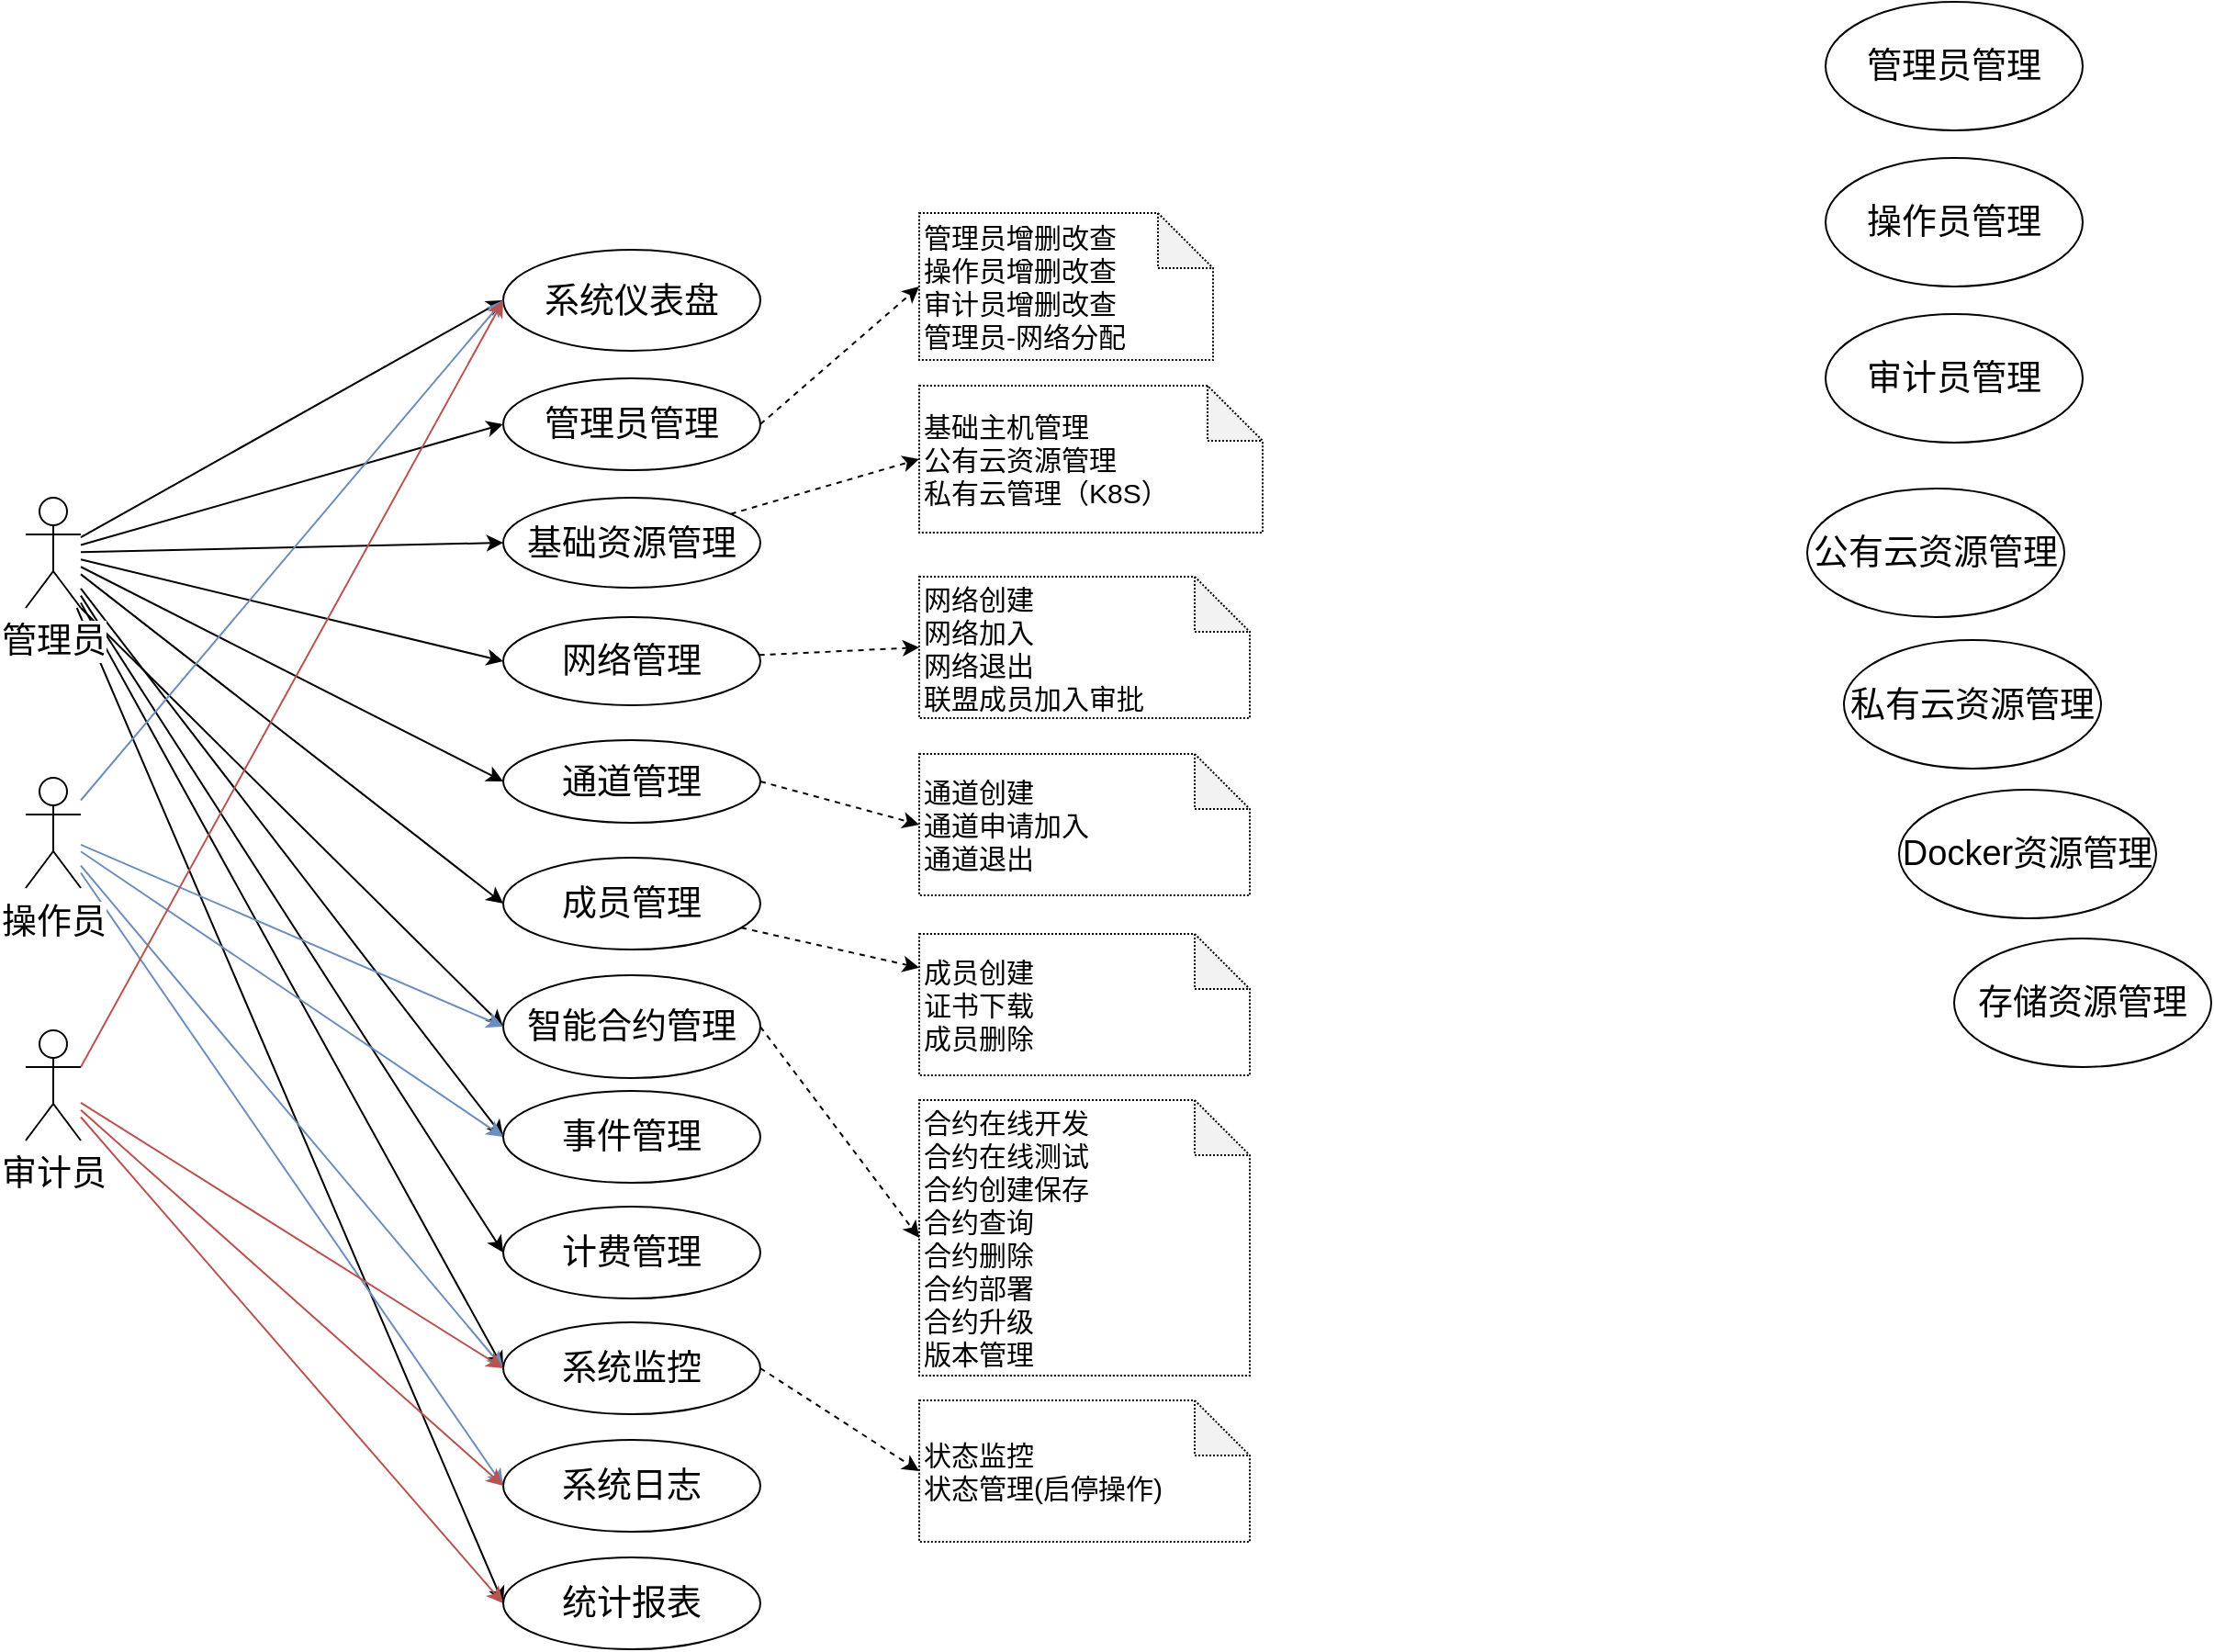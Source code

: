 <mxfile version="10.8.9" type="github"><diagram id="oozkSbW9tRgO9davWDht" name="Ã§Â¬Â¬ 1 Ã©Â¡Âµ"><mxGraphModel dx="1154" dy="1946" grid="1" gridSize="10" guides="1" tooltips="1" connect="1" arrows="1" fold="1" page="1" pageScale="1" pageWidth="1527" pageHeight="1169" math="0" shadow="0"><root><mxCell id="0"/><mxCell id="1" parent="0"/><mxCell id="0qH-9EDrpJP9-Y-19pUg-6" style="rounded=0;orthogonalLoop=1;jettySize=auto;html=1;fontSize=19;entryX=0;entryY=0.5;entryDx=0;entryDy=0;" parent="1" source="0qH-9EDrpJP9-Y-19pUg-1" target="0qH-9EDrpJP9-Y-19pUg-5" edge="1"><mxGeometry relative="1" as="geometry"/></mxCell><mxCell id="0qH-9EDrpJP9-Y-19pUg-7" style="edgeStyle=none;rounded=0;orthogonalLoop=1;jettySize=auto;html=1;entryX=0;entryY=0.5;entryDx=0;entryDy=0;fontSize=19;" parent="1" source="0qH-9EDrpJP9-Y-19pUg-1" target="0qH-9EDrpJP9-Y-19pUg-2" edge="1"><mxGeometry relative="1" as="geometry"/></mxCell><mxCell id="0qH-9EDrpJP9-Y-19pUg-8" style="edgeStyle=none;rounded=0;orthogonalLoop=1;jettySize=auto;html=1;entryX=0;entryY=0.5;entryDx=0;entryDy=0;fontSize=19;" parent="1" source="0qH-9EDrpJP9-Y-19pUg-1" target="0qH-9EDrpJP9-Y-19pUg-4" edge="1"><mxGeometry relative="1" as="geometry"/></mxCell><mxCell id="0qH-9EDrpJP9-Y-19pUg-9" style="edgeStyle=none;rounded=0;orthogonalLoop=1;jettySize=auto;html=1;entryX=0;entryY=0.5;entryDx=0;entryDy=0;fontSize=19;" parent="1" source="0qH-9EDrpJP9-Y-19pUg-1" target="0qH-9EDrpJP9-Y-19pUg-3" edge="1"><mxGeometry relative="1" as="geometry"/></mxCell><mxCell id="0qH-9EDrpJP9-Y-19pUg-17" style="edgeStyle=none;rounded=0;orthogonalLoop=1;jettySize=auto;html=1;entryX=0;entryY=0.5;entryDx=0;entryDy=0;fontSize=19;" parent="1" source="0qH-9EDrpJP9-Y-19pUg-1" target="0qH-9EDrpJP9-Y-19pUg-16" edge="1"><mxGeometry relative="1" as="geometry"/></mxCell><mxCell id="0qH-9EDrpJP9-Y-19pUg-19" style="edgeStyle=none;rounded=0;orthogonalLoop=1;jettySize=auto;html=1;exitX=1;exitY=1;exitDx=0;exitDy=0;exitPerimeter=0;entryX=0;entryY=0.5;entryDx=0;entryDy=0;fontSize=19;" parent="1" source="0qH-9EDrpJP9-Y-19pUg-1" target="0qH-9EDrpJP9-Y-19pUg-18" edge="1"><mxGeometry relative="1" as="geometry"/></mxCell><mxCell id="0qH-9EDrpJP9-Y-19pUg-35" style="edgeStyle=none;rounded=0;orthogonalLoop=1;jettySize=auto;html=1;entryX=0;entryY=0.5;entryDx=0;entryDy=0;fontSize=19;" parent="1" source="0qH-9EDrpJP9-Y-19pUg-1" target="0qH-9EDrpJP9-Y-19pUg-34" edge="1"><mxGeometry relative="1" as="geometry"/></mxCell><mxCell id="0qH-9EDrpJP9-Y-19pUg-37" style="edgeStyle=none;rounded=0;orthogonalLoop=1;jettySize=auto;html=1;entryX=0;entryY=0.5;entryDx=0;entryDy=0;fontSize=19;" parent="1" source="0qH-9EDrpJP9-Y-19pUg-1" target="0qH-9EDrpJP9-Y-19pUg-32" edge="1"><mxGeometry relative="1" as="geometry"/></mxCell><mxCell id="0qH-9EDrpJP9-Y-19pUg-48" style="edgeStyle=none;rounded=0;orthogonalLoop=1;jettySize=auto;html=1;entryX=0;entryY=0.5;entryDx=0;entryDy=0;fontSize=19;" parent="1" source="0qH-9EDrpJP9-Y-19pUg-1" target="0qH-9EDrpJP9-Y-19pUg-46" edge="1"><mxGeometry relative="1" as="geometry"/></mxCell><mxCell id="ZpZ45_vEI-XIFmBjgbPw-2" style="rounded=0;orthogonalLoop=1;jettySize=auto;html=1;entryX=0;entryY=0.5;entryDx=0;entryDy=0;" edge="1" parent="1" source="0qH-9EDrpJP9-Y-19pUg-1" target="ZpZ45_vEI-XIFmBjgbPw-1"><mxGeometry relative="1" as="geometry"/></mxCell><mxCell id="ZpZ45_vEI-XIFmBjgbPw-5" style="edgeStyle=none;rounded=0;orthogonalLoop=1;jettySize=auto;html=1;entryX=0;entryY=0.5;entryDx=0;entryDy=0;" edge="1" parent="1" source="0qH-9EDrpJP9-Y-19pUg-1" target="ZpZ45_vEI-XIFmBjgbPw-4"><mxGeometry relative="1" as="geometry"/></mxCell><mxCell id="0qH-9EDrpJP9-Y-19pUg-1" value="管理员&lt;br style=&quot;font-size: 19px;&quot;&gt;" style="shape=umlActor;verticalLabelPosition=bottom;labelBackgroundColor=#ffffff;verticalAlign=top;html=1;fontSize=19;" parent="1" vertex="1"><mxGeometry x="260" y="220" width="30" height="60" as="geometry"/></mxCell><mxCell id="8plSU3mydQgTcdB5nCTO-7" style="edgeStyle=none;rounded=0;orthogonalLoop=1;jettySize=auto;html=1;entryX=0;entryY=0.5;entryDx=0;entryDy=0;entryPerimeter=0;dashed=1;fontSize=15;" parent="1" source="0qH-9EDrpJP9-Y-19pUg-2" target="8plSU3mydQgTcdB5nCTO-4" edge="1"><mxGeometry relative="1" as="geometry"/></mxCell><mxCell id="0qH-9EDrpJP9-Y-19pUg-2" value="网络管理&lt;br style=&quot;font-size: 19px;&quot;&gt;" style="ellipse;whiteSpace=wrap;html=1;fontSize=19;" parent="1" vertex="1"><mxGeometry x="520" y="285" width="140" height="48" as="geometry"/></mxCell><mxCell id="8plSU3mydQgTcdB5nCTO-9" style="edgeStyle=none;rounded=0;orthogonalLoop=1;jettySize=auto;html=1;dashed=1;fontSize=15;" parent="1" source="0qH-9EDrpJP9-Y-19pUg-3" target="8plSU3mydQgTcdB5nCTO-8" edge="1"><mxGeometry relative="1" as="geometry"/></mxCell><mxCell id="0qH-9EDrpJP9-Y-19pUg-3" value="成员管理" style="ellipse;whiteSpace=wrap;html=1;fontSize=19;" parent="1" vertex="1"><mxGeometry x="520" y="416" width="140" height="50" as="geometry"/></mxCell><mxCell id="0qH-9EDrpJP9-Y-19pUg-4" value="通道管理" style="ellipse;whiteSpace=wrap;html=1;fontSize=19;" parent="1" vertex="1"><mxGeometry x="520" y="352" width="140" height="45" as="geometry"/></mxCell><mxCell id="0qH-9EDrpJP9-Y-19pUg-5" value="管理员管理" style="ellipse;whiteSpace=wrap;html=1;fontSize=19;" parent="1" vertex="1"><mxGeometry x="520" y="155" width="140" height="50" as="geometry"/></mxCell><mxCell id="0qH-9EDrpJP9-Y-19pUg-10" value="管理员管理" style="ellipse;whiteSpace=wrap;html=1;fontSize=19;" parent="1" vertex="1"><mxGeometry x="1240" y="-50" width="140" height="70" as="geometry"/></mxCell><mxCell id="0qH-9EDrpJP9-Y-19pUg-11" value="操作员管理" style="ellipse;whiteSpace=wrap;html=1;fontSize=19;" parent="1" vertex="1"><mxGeometry x="1240" y="35" width="140" height="70" as="geometry"/></mxCell><mxCell id="0qH-9EDrpJP9-Y-19pUg-12" value="审计员管理" style="ellipse;whiteSpace=wrap;html=1;fontSize=19;" parent="1" vertex="1"><mxGeometry x="1240" y="120" width="140" height="70" as="geometry"/></mxCell><mxCell id="8plSU3mydQgTcdB5nCTO-3" style="edgeStyle=none;rounded=0;orthogonalLoop=1;jettySize=auto;html=1;entryX=0;entryY=0.5;entryDx=0;entryDy=0;entryPerimeter=0;dashed=1;" parent="1" source="0qH-9EDrpJP9-Y-19pUg-16" target="8plSU3mydQgTcdB5nCTO-2" edge="1"><mxGeometry relative="1" as="geometry"/></mxCell><mxCell id="0qH-9EDrpJP9-Y-19pUg-16" value="基础资源管理&lt;br style=&quot;font-size: 19px&quot;&gt;" style="ellipse;whiteSpace=wrap;html=1;fontSize=19;" parent="1" vertex="1"><mxGeometry x="520" y="220" width="140" height="49" as="geometry"/></mxCell><mxCell id="8plSU3mydQgTcdB5nCTO-11" style="edgeStyle=none;rounded=0;orthogonalLoop=1;jettySize=auto;html=1;entryX=0;entryY=0.5;entryDx=0;entryDy=0;entryPerimeter=0;dashed=1;fontSize=15;exitX=1;exitY=0.5;exitDx=0;exitDy=0;" parent="1" source="0qH-9EDrpJP9-Y-19pUg-18" target="8plSU3mydQgTcdB5nCTO-10" edge="1"><mxGeometry relative="1" as="geometry"/></mxCell><mxCell id="0qH-9EDrpJP9-Y-19pUg-18" value="智能合约管理" style="ellipse;whiteSpace=wrap;html=1;fontSize=19;" parent="1" vertex="1"><mxGeometry x="520" y="480" width="140" height="56" as="geometry"/></mxCell><mxCell id="0qH-9EDrpJP9-Y-19pUg-20" value="公有云资源管理&lt;br style=&quot;font-size: 19px&quot;&gt;" style="ellipse;whiteSpace=wrap;html=1;fontSize=19;" parent="1" vertex="1"><mxGeometry x="1230" y="215" width="140" height="70" as="geometry"/></mxCell><mxCell id="0qH-9EDrpJP9-Y-19pUg-21" value="私有云资源管理&lt;br style=&quot;font-size: 19px&quot;&gt;" style="ellipse;whiteSpace=wrap;html=1;fontSize=19;" parent="1" vertex="1"><mxGeometry x="1250" y="297.5" width="140" height="70" as="geometry"/></mxCell><mxCell id="0qH-9EDrpJP9-Y-19pUg-22" value="Docker资源管理&lt;br style=&quot;font-size: 19px&quot;&gt;" style="ellipse;whiteSpace=wrap;html=1;fontSize=19;" parent="1" vertex="1"><mxGeometry x="1280" y="379" width="140" height="70" as="geometry"/></mxCell><mxCell id="0qH-9EDrpJP9-Y-19pUg-23" value="存储资源管理&lt;br style=&quot;font-size: 19px&quot;&gt;" style="ellipse;whiteSpace=wrap;html=1;fontSize=19;" parent="1" vertex="1"><mxGeometry x="1310" y="460" width="140" height="70" as="geometry"/></mxCell><mxCell id="0qH-9EDrpJP9-Y-19pUg-31" style="edgeStyle=none;rounded=0;orthogonalLoop=1;jettySize=auto;html=1;entryX=0;entryY=0.5;entryDx=0;entryDy=0;fontSize=19;fillColor=#dae8fc;strokeColor=#6c8ebf;" parent="1" source="0qH-9EDrpJP9-Y-19pUg-29" target="0qH-9EDrpJP9-Y-19pUg-18" edge="1"><mxGeometry relative="1" as="geometry"/></mxCell><mxCell id="0qH-9EDrpJP9-Y-19pUg-33" style="edgeStyle=none;rounded=0;orthogonalLoop=1;jettySize=auto;html=1;entryX=0;entryY=0.5;entryDx=0;entryDy=0;fontSize=19;fillColor=#dae8fc;strokeColor=#6c8ebf;" parent="1" source="0qH-9EDrpJP9-Y-19pUg-29" target="0qH-9EDrpJP9-Y-19pUg-32" edge="1"><mxGeometry relative="1" as="geometry"/></mxCell><mxCell id="0qH-9EDrpJP9-Y-19pUg-36" style="edgeStyle=none;rounded=0;orthogonalLoop=1;jettySize=auto;html=1;entryX=0;entryY=0.5;entryDx=0;entryDy=0;fontSize=19;fillColor=#dae8fc;strokeColor=#6c8ebf;" parent="1" source="0qH-9EDrpJP9-Y-19pUg-29" target="0qH-9EDrpJP9-Y-19pUg-34" edge="1"><mxGeometry relative="1" as="geometry"/></mxCell><mxCell id="0qH-9EDrpJP9-Y-19pUg-39" style="edgeStyle=none;rounded=0;orthogonalLoop=1;jettySize=auto;html=1;entryX=0;entryY=0.5;entryDx=0;entryDy=0;fontSize=19;fillColor=#dae8fc;strokeColor=#6c8ebf;" parent="1" source="0qH-9EDrpJP9-Y-19pUg-29" target="0qH-9EDrpJP9-Y-19pUg-38" edge="1"><mxGeometry relative="1" as="geometry"/></mxCell><mxCell id="ZpZ45_vEI-XIFmBjgbPw-3" style="edgeStyle=none;rounded=0;orthogonalLoop=1;jettySize=auto;html=1;entryX=0;entryY=0.5;entryDx=0;entryDy=0;fillColor=#dae8fc;strokeColor=#6c8ebf;" edge="1" parent="1" source="0qH-9EDrpJP9-Y-19pUg-29" target="ZpZ45_vEI-XIFmBjgbPw-1"><mxGeometry relative="1" as="geometry"/></mxCell><mxCell id="0qH-9EDrpJP9-Y-19pUg-29" value="操作员&lt;br style=&quot;font-size: 19px&quot;&gt;" style="shape=umlActor;verticalLabelPosition=bottom;labelBackgroundColor=#ffffff;verticalAlign=top;html=1;fontSize=19;" parent="1" vertex="1"><mxGeometry x="260" y="372.5" width="30" height="60" as="geometry"/></mxCell><mxCell id="8plSU3mydQgTcdB5nCTO-13" style="edgeStyle=none;rounded=0;orthogonalLoop=1;jettySize=auto;html=1;entryX=0;entryY=0.5;entryDx=0;entryDy=0;entryPerimeter=0;dashed=1;fontSize=15;exitX=1;exitY=0.5;exitDx=0;exitDy=0;" parent="1" source="0qH-9EDrpJP9-Y-19pUg-32" target="8plSU3mydQgTcdB5nCTO-12" edge="1"><mxGeometry relative="1" as="geometry"/></mxCell><mxCell id="0qH-9EDrpJP9-Y-19pUg-32" value="系统监控" style="ellipse;whiteSpace=wrap;html=1;fontSize=19;" parent="1" vertex="1"><mxGeometry x="520" y="669" width="140" height="50" as="geometry"/></mxCell><mxCell id="8plSU3mydQgTcdB5nCTO-1" style="rounded=0;orthogonalLoop=1;jettySize=auto;html=1;entryX=0;entryY=0.5;entryDx=0;entryDy=0;entryPerimeter=0;dashed=1;exitX=1;exitY=0.5;exitDx=0;exitDy=0;" parent="1" source="0qH-9EDrpJP9-Y-19pUg-5" target="Ccfd51ajzRlaOkpZHizr-2" edge="1"><mxGeometry relative="1" as="geometry"/></mxCell><mxCell id="0qH-9EDrpJP9-Y-19pUg-34" value="系统仪表盘" style="ellipse;whiteSpace=wrap;html=1;fontSize=19;" parent="1" vertex="1"><mxGeometry x="520" y="85" width="140" height="55" as="geometry"/></mxCell><mxCell id="0qH-9EDrpJP9-Y-19pUg-38" value="系统日志" style="ellipse;whiteSpace=wrap;html=1;fontSize=19;" parent="1" vertex="1"><mxGeometry x="520" y="733" width="140" height="50" as="geometry"/></mxCell><mxCell id="0qH-9EDrpJP9-Y-19pUg-43" style="edgeStyle=none;rounded=0;orthogonalLoop=1;jettySize=auto;html=1;entryX=0;entryY=0.5;entryDx=0;entryDy=0;fontSize=19;exitX=1;exitY=0.333;exitDx=0;exitDy=0;exitPerimeter=0;fillColor=#f8cecc;strokeColor=#b85450;" parent="1" source="0qH-9EDrpJP9-Y-19pUg-40" target="0qH-9EDrpJP9-Y-19pUg-34" edge="1"><mxGeometry relative="1" as="geometry"/></mxCell><mxCell id="0qH-9EDrpJP9-Y-19pUg-44" style="edgeStyle=none;rounded=0;orthogonalLoop=1;jettySize=auto;html=1;entryX=0;entryY=0.5;entryDx=0;entryDy=0;fontSize=19;fillColor=#f8cecc;strokeColor=#b85450;" parent="1" source="0qH-9EDrpJP9-Y-19pUg-40" target="0qH-9EDrpJP9-Y-19pUg-38" edge="1"><mxGeometry relative="1" as="geometry"/></mxCell><mxCell id="0qH-9EDrpJP9-Y-19pUg-45" style="edgeStyle=none;rounded=0;orthogonalLoop=1;jettySize=auto;html=1;entryX=0;entryY=0.5;entryDx=0;entryDy=0;fontSize=19;fillColor=#f8cecc;strokeColor=#b85450;" parent="1" source="0qH-9EDrpJP9-Y-19pUg-40" target="0qH-9EDrpJP9-Y-19pUg-32" edge="1"><mxGeometry relative="1" as="geometry"/></mxCell><mxCell id="0qH-9EDrpJP9-Y-19pUg-47" style="edgeStyle=none;rounded=0;orthogonalLoop=1;jettySize=auto;html=1;entryX=0;entryY=0.5;entryDx=0;entryDy=0;fontSize=19;fillColor=#f8cecc;strokeColor=#b85450;" parent="1" source="0qH-9EDrpJP9-Y-19pUg-40" target="0qH-9EDrpJP9-Y-19pUg-46" edge="1"><mxGeometry relative="1" as="geometry"/></mxCell><mxCell id="0qH-9EDrpJP9-Y-19pUg-40" value="审计员&lt;br style=&quot;font-size: 19px&quot;&gt;" style="shape=umlActor;verticalLabelPosition=bottom;labelBackgroundColor=#ffffff;verticalAlign=top;html=1;fontSize=19;" parent="1" vertex="1"><mxGeometry x="260" y="510" width="30" height="60" as="geometry"/></mxCell><mxCell id="0qH-9EDrpJP9-Y-19pUg-46" value="统计报表" style="ellipse;whiteSpace=wrap;html=1;fontSize=19;" parent="1" vertex="1"><mxGeometry x="520" y="797" width="140" height="50" as="geometry"/></mxCell><mxCell id="Ccfd51ajzRlaOkpZHizr-2" value="管理员增删改查&lt;br style=&quot;font-size: 15px&quot;&gt;操作员增删改查&lt;br style=&quot;font-size: 15px&quot;&gt;审计员增删改查&lt;br&gt;管理员-网络分配&lt;br style=&quot;font-size: 15px&quot;&gt;" style="shape=note;whiteSpace=wrap;html=1;backgroundOutline=1;darkOpacity=0.05;fontSize=15;align=left;dashed=1;dashPattern=1 1;" parent="1" vertex="1"><mxGeometry x="746.5" y="65" width="160" height="80" as="geometry"/></mxCell><mxCell id="8plSU3mydQgTcdB5nCTO-2" value="基础主机管理&lt;br style=&quot;font-size: 15px;&quot;&gt;公有云资源管理&lt;br style=&quot;font-size: 15px;&quot;&gt;私有云管理（K8S）&lt;br style=&quot;font-size: 15px;&quot;&gt;" style="shape=note;whiteSpace=wrap;html=1;backgroundOutline=1;darkOpacity=0.05;fontSize=15;align=left;dashed=1;dashPattern=1 1;" parent="1" vertex="1"><mxGeometry x="746.5" y="159" width="187" height="80" as="geometry"/></mxCell><mxCell id="8plSU3mydQgTcdB5nCTO-6" value="" style="edgeStyle=none;rounded=0;orthogonalLoop=1;jettySize=auto;html=1;dashed=1;fontSize=15;exitX=1;exitY=0.5;exitDx=0;exitDy=0;entryX=0;entryY=0.5;entryDx=0;entryDy=0;entryPerimeter=0;" parent="1" source="0qH-9EDrpJP9-Y-19pUg-4" target="8plSU3mydQgTcdB5nCTO-5" edge="1"><mxGeometry relative="1" as="geometry"/></mxCell><mxCell id="8plSU3mydQgTcdB5nCTO-4" value="网络创建&lt;br&gt;网络加入&lt;br&gt;网络退出&lt;br&gt;联盟成员加入审批&lt;br style=&quot;font-size: 15px&quot;&gt;" style="shape=note;whiteSpace=wrap;html=1;backgroundOutline=1;darkOpacity=0.05;fontSize=15;align=left;dashed=1;dashPattern=1 1;" parent="1" vertex="1"><mxGeometry x="746.5" y="263" width="180" height="77" as="geometry"/></mxCell><mxCell id="8plSU3mydQgTcdB5nCTO-5" value="通道创建&lt;br&gt;通道申请加入&lt;br&gt;通道退出&lt;br style=&quot;font-size: 15px&quot;&gt;" style="shape=note;whiteSpace=wrap;html=1;backgroundOutline=1;darkOpacity=0.05;fontSize=15;align=left;dashed=1;dashPattern=1 1;" parent="1" vertex="1"><mxGeometry x="746.5" y="359.5" width="180" height="77" as="geometry"/></mxCell><mxCell id="8plSU3mydQgTcdB5nCTO-8" value="成员创建&lt;br&gt;证书下载&lt;br&gt;成员删除&lt;br style=&quot;font-size: 15px&quot;&gt;" style="shape=note;whiteSpace=wrap;html=1;backgroundOutline=1;darkOpacity=0.05;fontSize=15;align=left;dashed=1;dashPattern=1 1;" parent="1" vertex="1"><mxGeometry x="746.5" y="457.5" width="180" height="77" as="geometry"/></mxCell><mxCell id="8plSU3mydQgTcdB5nCTO-10" value="合约在线开发&lt;br&gt;合约在线测试&lt;br&gt;合约创建保存&lt;br&gt;合约查询&lt;br&gt;合约删除&lt;br&gt;合约部署&lt;br&gt;合约升级&lt;br&gt;版本管理&lt;br style=&quot;font-size: 15px&quot;&gt;" style="shape=note;whiteSpace=wrap;html=1;backgroundOutline=1;darkOpacity=0.05;fontSize=15;align=left;dashed=1;dashPattern=1 1;" parent="1" vertex="1"><mxGeometry x="746.5" y="548" width="180" height="150" as="geometry"/></mxCell><mxCell id="8plSU3mydQgTcdB5nCTO-12" value="状态监控&lt;br&gt;状态管理(启停操作)&lt;br style=&quot;font-size: 15px&quot;&gt;" style="shape=note;whiteSpace=wrap;html=1;backgroundOutline=1;darkOpacity=0.05;fontSize=15;align=left;dashed=1;dashPattern=1 1;" parent="1" vertex="1"><mxGeometry x="746.5" y="711.5" width="180" height="77" as="geometry"/></mxCell><mxCell id="ZpZ45_vEI-XIFmBjgbPw-1" value="事件管理" style="ellipse;whiteSpace=wrap;html=1;fontSize=19;" vertex="1" parent="1"><mxGeometry x="520" y="543" width="140" height="50" as="geometry"/></mxCell><mxCell id="ZpZ45_vEI-XIFmBjgbPw-4" value="计费管理" style="ellipse;whiteSpace=wrap;html=1;fontSize=19;" vertex="1" parent="1"><mxGeometry x="520" y="606" width="140" height="50" as="geometry"/></mxCell></root></mxGraphModel></diagram></mxfile>